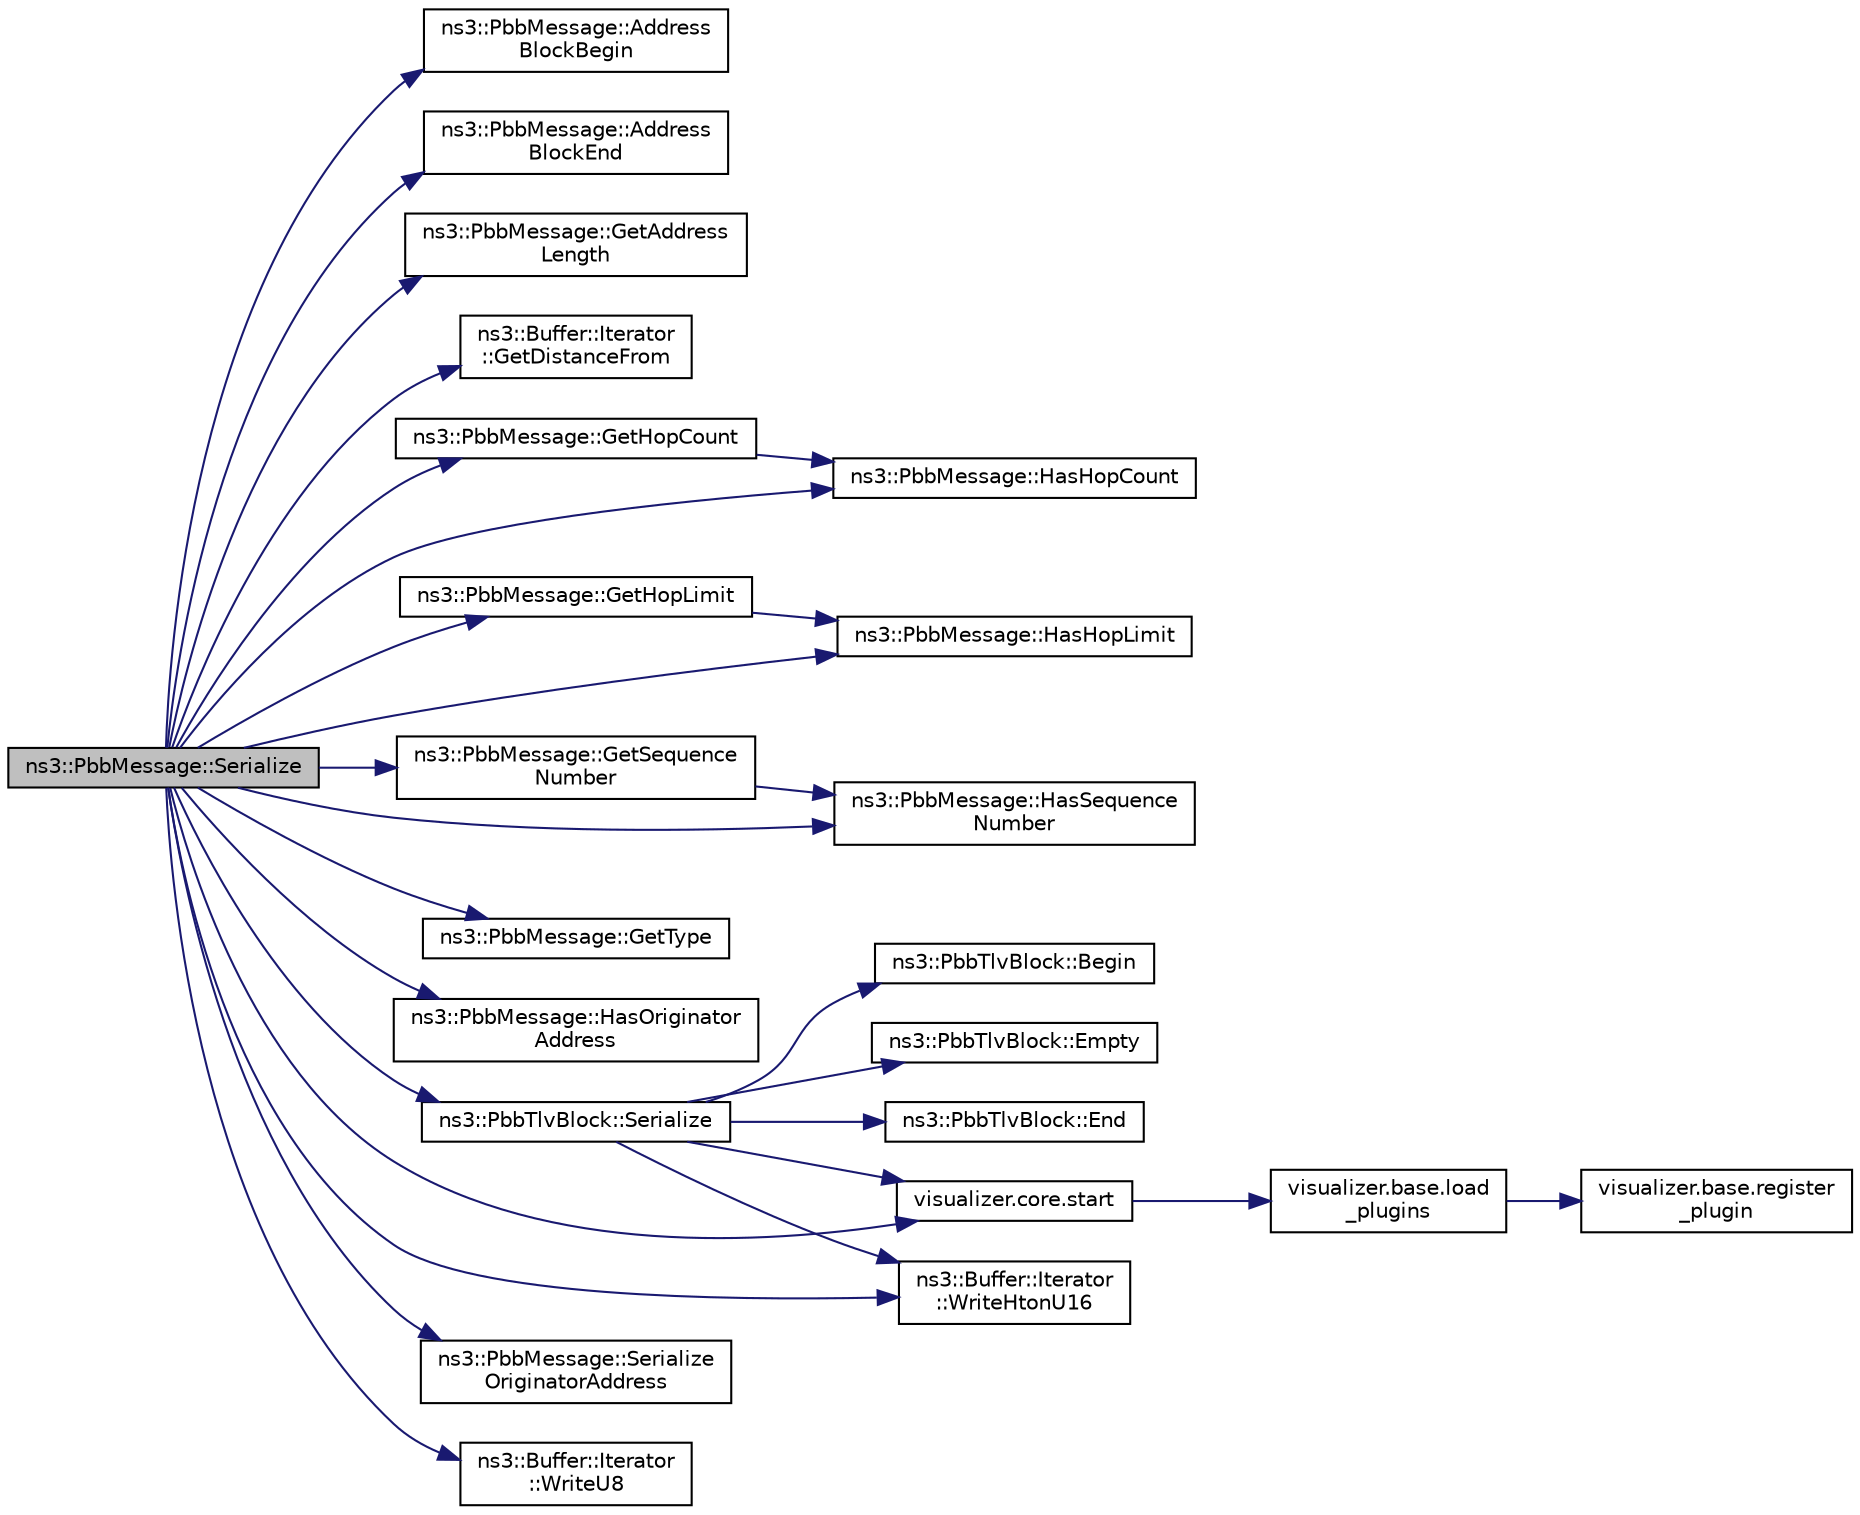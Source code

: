 digraph "ns3::PbbMessage::Serialize"
{
 // LATEX_PDF_SIZE
  edge [fontname="Helvetica",fontsize="10",labelfontname="Helvetica",labelfontsize="10"];
  node [fontname="Helvetica",fontsize="10",shape=record];
  rankdir="LR";
  Node1 [label="ns3::PbbMessage::Serialize",height=0.2,width=0.4,color="black", fillcolor="grey75", style="filled", fontcolor="black",tooltip="Serializes this message into the specified buffer."];
  Node1 -> Node2 [color="midnightblue",fontsize="10",style="solid",fontname="Helvetica"];
  Node2 [label="ns3::PbbMessage::Address\lBlockBegin",height=0.2,width=0.4,color="black", fillcolor="white", style="filled",URL="$classns3_1_1_pbb_message.html#a389f90196ba0745c85d0d4c3634a9a7a",tooltip=" "];
  Node1 -> Node3 [color="midnightblue",fontsize="10",style="solid",fontname="Helvetica"];
  Node3 [label="ns3::PbbMessage::Address\lBlockEnd",height=0.2,width=0.4,color="black", fillcolor="white", style="filled",URL="$classns3_1_1_pbb_message.html#a4345c092167c0e61584a7bbe2f5e73cb",tooltip=" "];
  Node1 -> Node4 [color="midnightblue",fontsize="10",style="solid",fontname="Helvetica"];
  Node4 [label="ns3::PbbMessage::GetAddress\lLength",height=0.2,width=0.4,color="black", fillcolor="white", style="filled",URL="$classns3_1_1_pbb_message.html#abc3011e4ca197ddc8ae7a9a1f18d779f",tooltip="Returns address length (IPV4 3 or IPV6 15)"];
  Node1 -> Node5 [color="midnightblue",fontsize="10",style="solid",fontname="Helvetica"];
  Node5 [label="ns3::Buffer::Iterator\l::GetDistanceFrom",height=0.2,width=0.4,color="black", fillcolor="white", style="filled",URL="$classns3_1_1_buffer_1_1_iterator.html#ace7ff52d4837c087ba47bc246ea3df64",tooltip=" "];
  Node1 -> Node6 [color="midnightblue",fontsize="10",style="solid",fontname="Helvetica"];
  Node6 [label="ns3::PbbMessage::GetHopCount",height=0.2,width=0.4,color="black", fillcolor="white", style="filled",URL="$classns3_1_1_pbb_message.html#a3d76377a8c05b44055f6f40103a19264",tooltip=" "];
  Node6 -> Node7 [color="midnightblue",fontsize="10",style="solid",fontname="Helvetica"];
  Node7 [label="ns3::PbbMessage::HasHopCount",height=0.2,width=0.4,color="black", fillcolor="white", style="filled",URL="$classns3_1_1_pbb_message.html#aafe081fade94f3a34db0074e501f4d12",tooltip="Tests whether or not this message has a hop count."];
  Node1 -> Node8 [color="midnightblue",fontsize="10",style="solid",fontname="Helvetica"];
  Node8 [label="ns3::PbbMessage::GetHopLimit",height=0.2,width=0.4,color="black", fillcolor="white", style="filled",URL="$classns3_1_1_pbb_message.html#ab7ef622c402b8477e0b9f8dc484ddb0c",tooltip=" "];
  Node8 -> Node9 [color="midnightblue",fontsize="10",style="solid",fontname="Helvetica"];
  Node9 [label="ns3::PbbMessage::HasHopLimit",height=0.2,width=0.4,color="black", fillcolor="white", style="filled",URL="$classns3_1_1_pbb_message.html#a585a6feb908c8f09aecfd30e3e572dd1",tooltip="Tests whether or not this message has a hop limit."];
  Node1 -> Node10 [color="midnightblue",fontsize="10",style="solid",fontname="Helvetica"];
  Node10 [label="ns3::PbbMessage::GetSequence\lNumber",height=0.2,width=0.4,color="black", fillcolor="white", style="filled",URL="$classns3_1_1_pbb_message.html#a56adf96d31308dc9dfde4fae0da7609f",tooltip=" "];
  Node10 -> Node11 [color="midnightblue",fontsize="10",style="solid",fontname="Helvetica"];
  Node11 [label="ns3::PbbMessage::HasSequence\lNumber",height=0.2,width=0.4,color="black", fillcolor="white", style="filled",URL="$classns3_1_1_pbb_message.html#aa51d7d39c290615aa45c7f480c04925f",tooltip="Tests whether or not this message has a sequence number."];
  Node1 -> Node12 [color="midnightblue",fontsize="10",style="solid",fontname="Helvetica"];
  Node12 [label="ns3::PbbMessage::GetType",height=0.2,width=0.4,color="black", fillcolor="white", style="filled",URL="$classns3_1_1_pbb_message.html#ad4a7d65c43e36cc62880952bc8d877f2",tooltip=" "];
  Node1 -> Node7 [color="midnightblue",fontsize="10",style="solid",fontname="Helvetica"];
  Node1 -> Node9 [color="midnightblue",fontsize="10",style="solid",fontname="Helvetica"];
  Node1 -> Node13 [color="midnightblue",fontsize="10",style="solid",fontname="Helvetica"];
  Node13 [label="ns3::PbbMessage::HasOriginator\lAddress",height=0.2,width=0.4,color="black", fillcolor="white", style="filled",URL="$classns3_1_1_pbb_message.html#a7d9559a0c56c026366de1a4433187f5d",tooltip="Tests whether or not this message has an originator address."];
  Node1 -> Node11 [color="midnightblue",fontsize="10",style="solid",fontname="Helvetica"];
  Node1 -> Node14 [color="midnightblue",fontsize="10",style="solid",fontname="Helvetica"];
  Node14 [label="ns3::PbbTlvBlock::Serialize",height=0.2,width=0.4,color="black", fillcolor="white", style="filled",URL="$classns3_1_1_pbb_tlv_block.html#a251afa54b90bfed7efa465003f49de40",tooltip="Serializes this block into the specified buffer."];
  Node14 -> Node15 [color="midnightblue",fontsize="10",style="solid",fontname="Helvetica"];
  Node15 [label="ns3::PbbTlvBlock::Begin",height=0.2,width=0.4,color="black", fillcolor="white", style="filled",URL="$classns3_1_1_pbb_tlv_block.html#acba5eb3e92a600a4efcd087cee4d0768",tooltip=" "];
  Node14 -> Node16 [color="midnightblue",fontsize="10",style="solid",fontname="Helvetica"];
  Node16 [label="ns3::PbbTlvBlock::Empty",height=0.2,width=0.4,color="black", fillcolor="white", style="filled",URL="$classns3_1_1_pbb_tlv_block.html#a6cadf903dec04a5fd93bc67a63240428",tooltip=" "];
  Node14 -> Node17 [color="midnightblue",fontsize="10",style="solid",fontname="Helvetica"];
  Node17 [label="ns3::PbbTlvBlock::End",height=0.2,width=0.4,color="black", fillcolor="white", style="filled",URL="$classns3_1_1_pbb_tlv_block.html#a5c9d6c71ab0e3776ee45835b699aae20",tooltip=" "];
  Node14 -> Node18 [color="midnightblue",fontsize="10",style="solid",fontname="Helvetica"];
  Node18 [label="visualizer.core.start",height=0.2,width=0.4,color="black", fillcolor="white", style="filled",URL="$namespacevisualizer_1_1core.html#a2a35e5d8a34af358b508dac8635754e0",tooltip=" "];
  Node18 -> Node19 [color="midnightblue",fontsize="10",style="solid",fontname="Helvetica"];
  Node19 [label="visualizer.base.load\l_plugins",height=0.2,width=0.4,color="black", fillcolor="white", style="filled",URL="$namespacevisualizer_1_1base.html#ad171497a5ff1afe0a73bedaebf35448f",tooltip=" "];
  Node19 -> Node20 [color="midnightblue",fontsize="10",style="solid",fontname="Helvetica"];
  Node20 [label="visualizer.base.register\l_plugin",height=0.2,width=0.4,color="black", fillcolor="white", style="filled",URL="$namespacevisualizer_1_1base.html#a6b0ffcff1e17ec4027496f50177e5b9e",tooltip=" "];
  Node14 -> Node21 [color="midnightblue",fontsize="10",style="solid",fontname="Helvetica"];
  Node21 [label="ns3::Buffer::Iterator\l::WriteHtonU16",height=0.2,width=0.4,color="black", fillcolor="white", style="filled",URL="$classns3_1_1_buffer_1_1_iterator.html#a97ea9c86cfe87b516efc28faa7dfdf21",tooltip=" "];
  Node1 -> Node22 [color="midnightblue",fontsize="10",style="solid",fontname="Helvetica"];
  Node22 [label="ns3::PbbMessage::Serialize\lOriginatorAddress",height=0.2,width=0.4,color="black", fillcolor="white", style="filled",URL="$classns3_1_1_pbb_message.html#ab224036cc9b2318b2ec8c11b9e439dee",tooltip="Serialize the originator address."];
  Node1 -> Node18 [color="midnightblue",fontsize="10",style="solid",fontname="Helvetica"];
  Node1 -> Node21 [color="midnightblue",fontsize="10",style="solid",fontname="Helvetica"];
  Node1 -> Node23 [color="midnightblue",fontsize="10",style="solid",fontname="Helvetica"];
  Node23 [label="ns3::Buffer::Iterator\l::WriteU8",height=0.2,width=0.4,color="black", fillcolor="white", style="filled",URL="$classns3_1_1_buffer_1_1_iterator.html#a3c7bacca6cbb821c9d14fa4626b7ae16",tooltip=" "];
}
